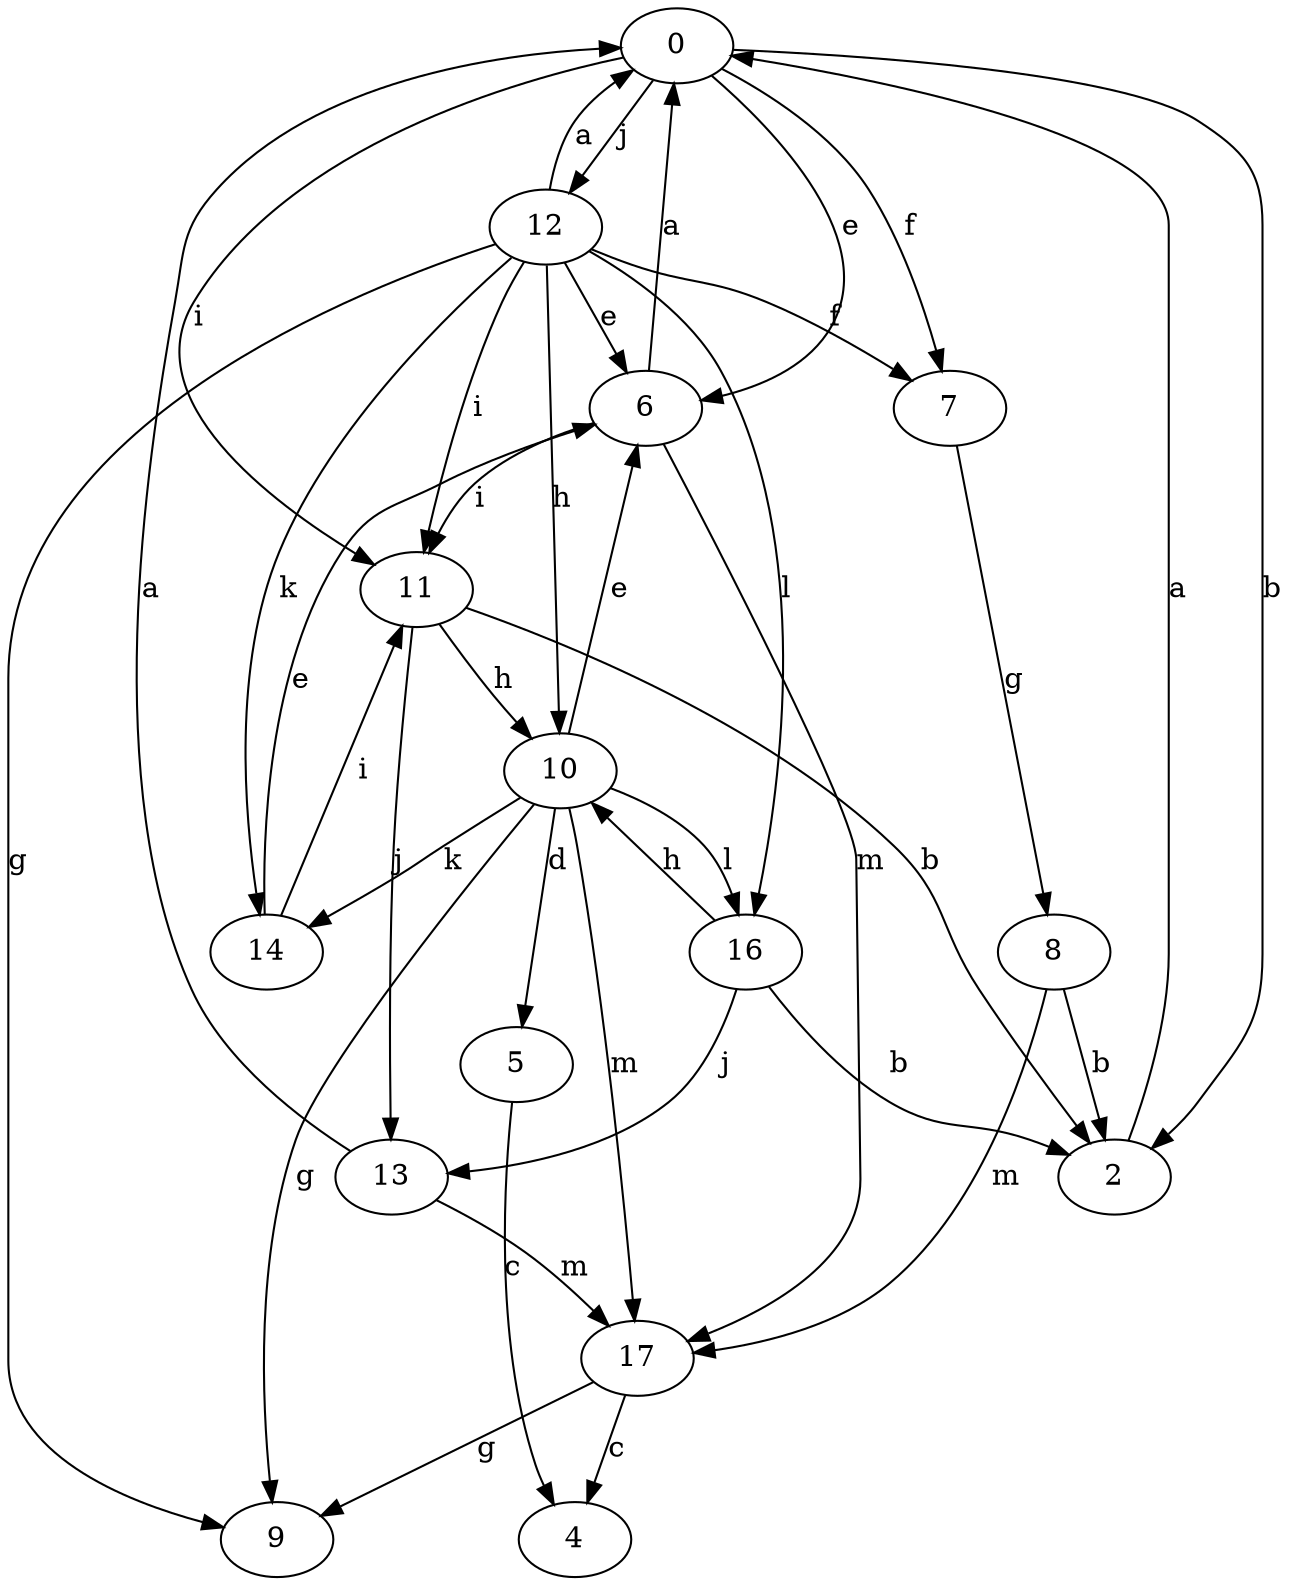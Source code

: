 strict digraph  {
0;
2;
4;
5;
6;
7;
8;
9;
10;
11;
12;
13;
14;
16;
17;
0 -> 2  [label=b];
0 -> 6  [label=e];
0 -> 7  [label=f];
0 -> 11  [label=i];
0 -> 12  [label=j];
2 -> 0  [label=a];
5 -> 4  [label=c];
6 -> 0  [label=a];
6 -> 11  [label=i];
6 -> 17  [label=m];
7 -> 8  [label=g];
8 -> 2  [label=b];
8 -> 17  [label=m];
10 -> 5  [label=d];
10 -> 6  [label=e];
10 -> 9  [label=g];
10 -> 14  [label=k];
10 -> 16  [label=l];
10 -> 17  [label=m];
11 -> 2  [label=b];
11 -> 10  [label=h];
11 -> 13  [label=j];
12 -> 0  [label=a];
12 -> 6  [label=e];
12 -> 7  [label=f];
12 -> 9  [label=g];
12 -> 10  [label=h];
12 -> 11  [label=i];
12 -> 14  [label=k];
12 -> 16  [label=l];
13 -> 0  [label=a];
13 -> 17  [label=m];
14 -> 6  [label=e];
14 -> 11  [label=i];
16 -> 2  [label=b];
16 -> 10  [label=h];
16 -> 13  [label=j];
17 -> 4  [label=c];
17 -> 9  [label=g];
}
